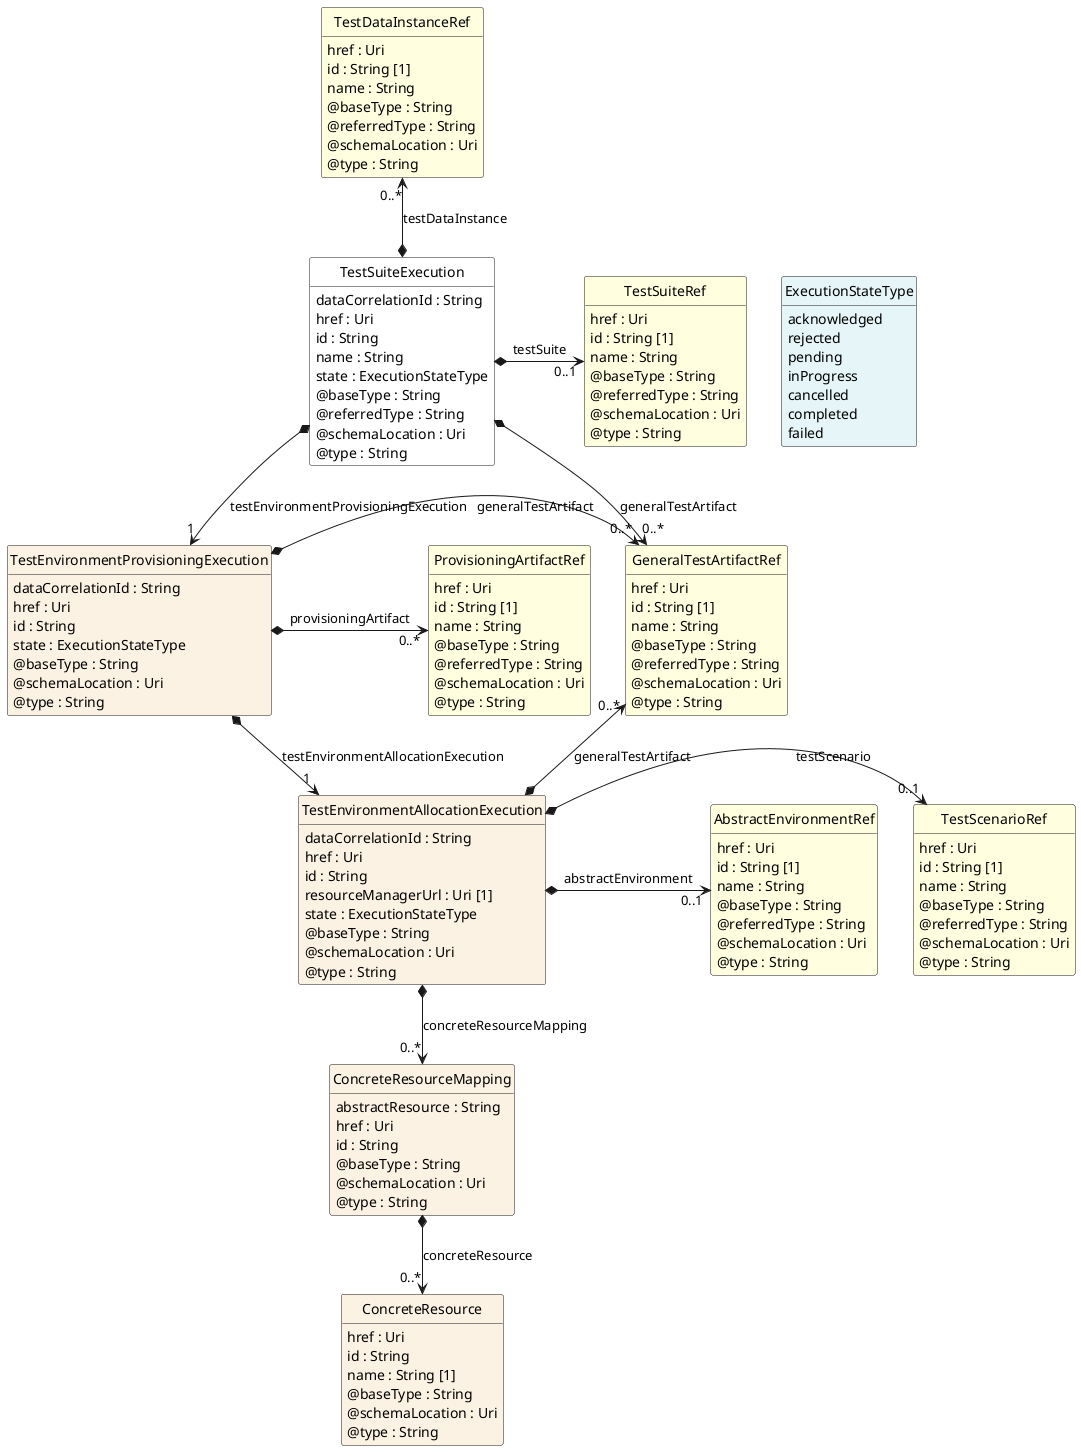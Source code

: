 @startuml
hide circle
hide methods
hide stereotype
show <<Enumeration>> stereotype
skinparam class {
   BackgroundColor<<Enumeration>> #E6F5F7
   BackgroundColor<<Ref>> #FFFFE0
   BackgroundColor<<Pivot>> #FFFFFFF
   BackgroundColor<<SimpleType>> #E2F0DA
   BackgroundColor #FCF2E3
}

class TestSuiteExecution <<Pivot>> {
    dataCorrelationId : String
    href : Uri
    id : String
    name : String
    state : ExecutionStateType
    @baseType : String
    @referredType : String
    @schemaLocation : Uri
    @type : String
}

class GeneralTestArtifactRef  <<Ref>> {
    href : Uri
    id : String [1]
    name : String
    @baseType : String
    @referredType : String
    @schemaLocation : Uri
    @type : String
}

class TestSuiteRef  <<Ref>> {
    href : Uri
    id : String [1]
    name : String
    @baseType : String
    @referredType : String
    @schemaLocation : Uri
    @type : String
}

class TestEnvironmentProvisioningExecution  {
    dataCorrelationId : String
    href : Uri
    id : String
    state : ExecutionStateType
    @baseType : String
    @schemaLocation : Uri
    @type : String
}

class ProvisioningArtifactRef  <<Ref>> {
    href : Uri
    id : String [1]
    name : String
    @baseType : String
    @referredType : String
    @schemaLocation : Uri
    @type : String
}

class TestEnvironmentAllocationExecution  {
    dataCorrelationId : String
    href : Uri
    id : String
    resourceManagerUrl : Uri [1]
    state : ExecutionStateType
    @baseType : String
    @schemaLocation : Uri
    @type : String
}

class AbstractEnvironmentRef  <<Ref>> {
    href : Uri
    id : String [1]
    name : String
    @baseType : String
    @referredType : String
    @schemaLocation : Uri
    @type : String
}

class ExecutionStateType <<Enumeration>> {
    acknowledged
    rejected
    pending
    inProgress
    cancelled
    completed
    failed
}

class TestScenarioRef  <<Ref>> {
    href : Uri
    id : String [1]
    name : String
    @baseType : String
    @referredType : String
    @schemaLocation : Uri
    @type : String
}

class ConcreteResourceMapping  {
    abstractResource : String
    href : Uri
    id : String
    @baseType : String
    @schemaLocation : Uri
    @type : String
}

class ConcreteResource  {
    href : Uri
    id : String
    name : String [1]
    @baseType : String
    @schemaLocation : Uri
    @type : String
}

class TestDataInstanceRef  <<Ref>> {
    href : Uri
    id : String [1]
    name : String
    @baseType : String
    @referredType : String
    @schemaLocation : Uri
    @type : String
}

TestSuiteExecution -right[hidden]-> ExecutionStateType

TestSuiteExecution *-->  "0..*" GeneralTestArtifactRef : generalTestArtifact

TestSuiteExecution *-->  "1" TestEnvironmentProvisioningExecution : testEnvironmentProvisioningExecution

TestEnvironmentProvisioningExecution *-->  "1" TestEnvironmentAllocationExecution : testEnvironmentAllocationExecution

GeneralTestArtifactRef "0..*" <--* TestEnvironmentAllocationExecution : generalTestArtifact

TestEnvironmentProvisioningExecution *-right-> "0..*" GeneralTestArtifactRef : generalTestArtifact

TestSuiteRef "0..1" <-left-* TestSuiteExecution : testSuite

TestDataInstanceRef "0..*" <--* TestSuiteExecution : testDataInstance

TestScenarioRef "0..1" <-left-* TestEnvironmentAllocationExecution : testScenario

TestEnvironmentAllocationExecution *-right-> "0..1" AbstractEnvironmentRef : abstractEnvironment

TestEnvironmentAllocationExecution *-->  "0..*" ConcreteResourceMapping : concreteResourceMapping

ProvisioningArtifactRef "0..*" <-left-* TestEnvironmentProvisioningExecution : provisioningArtifact

ConcreteResourceMapping *-->  "0..*" ConcreteResource : concreteResource

@enduml